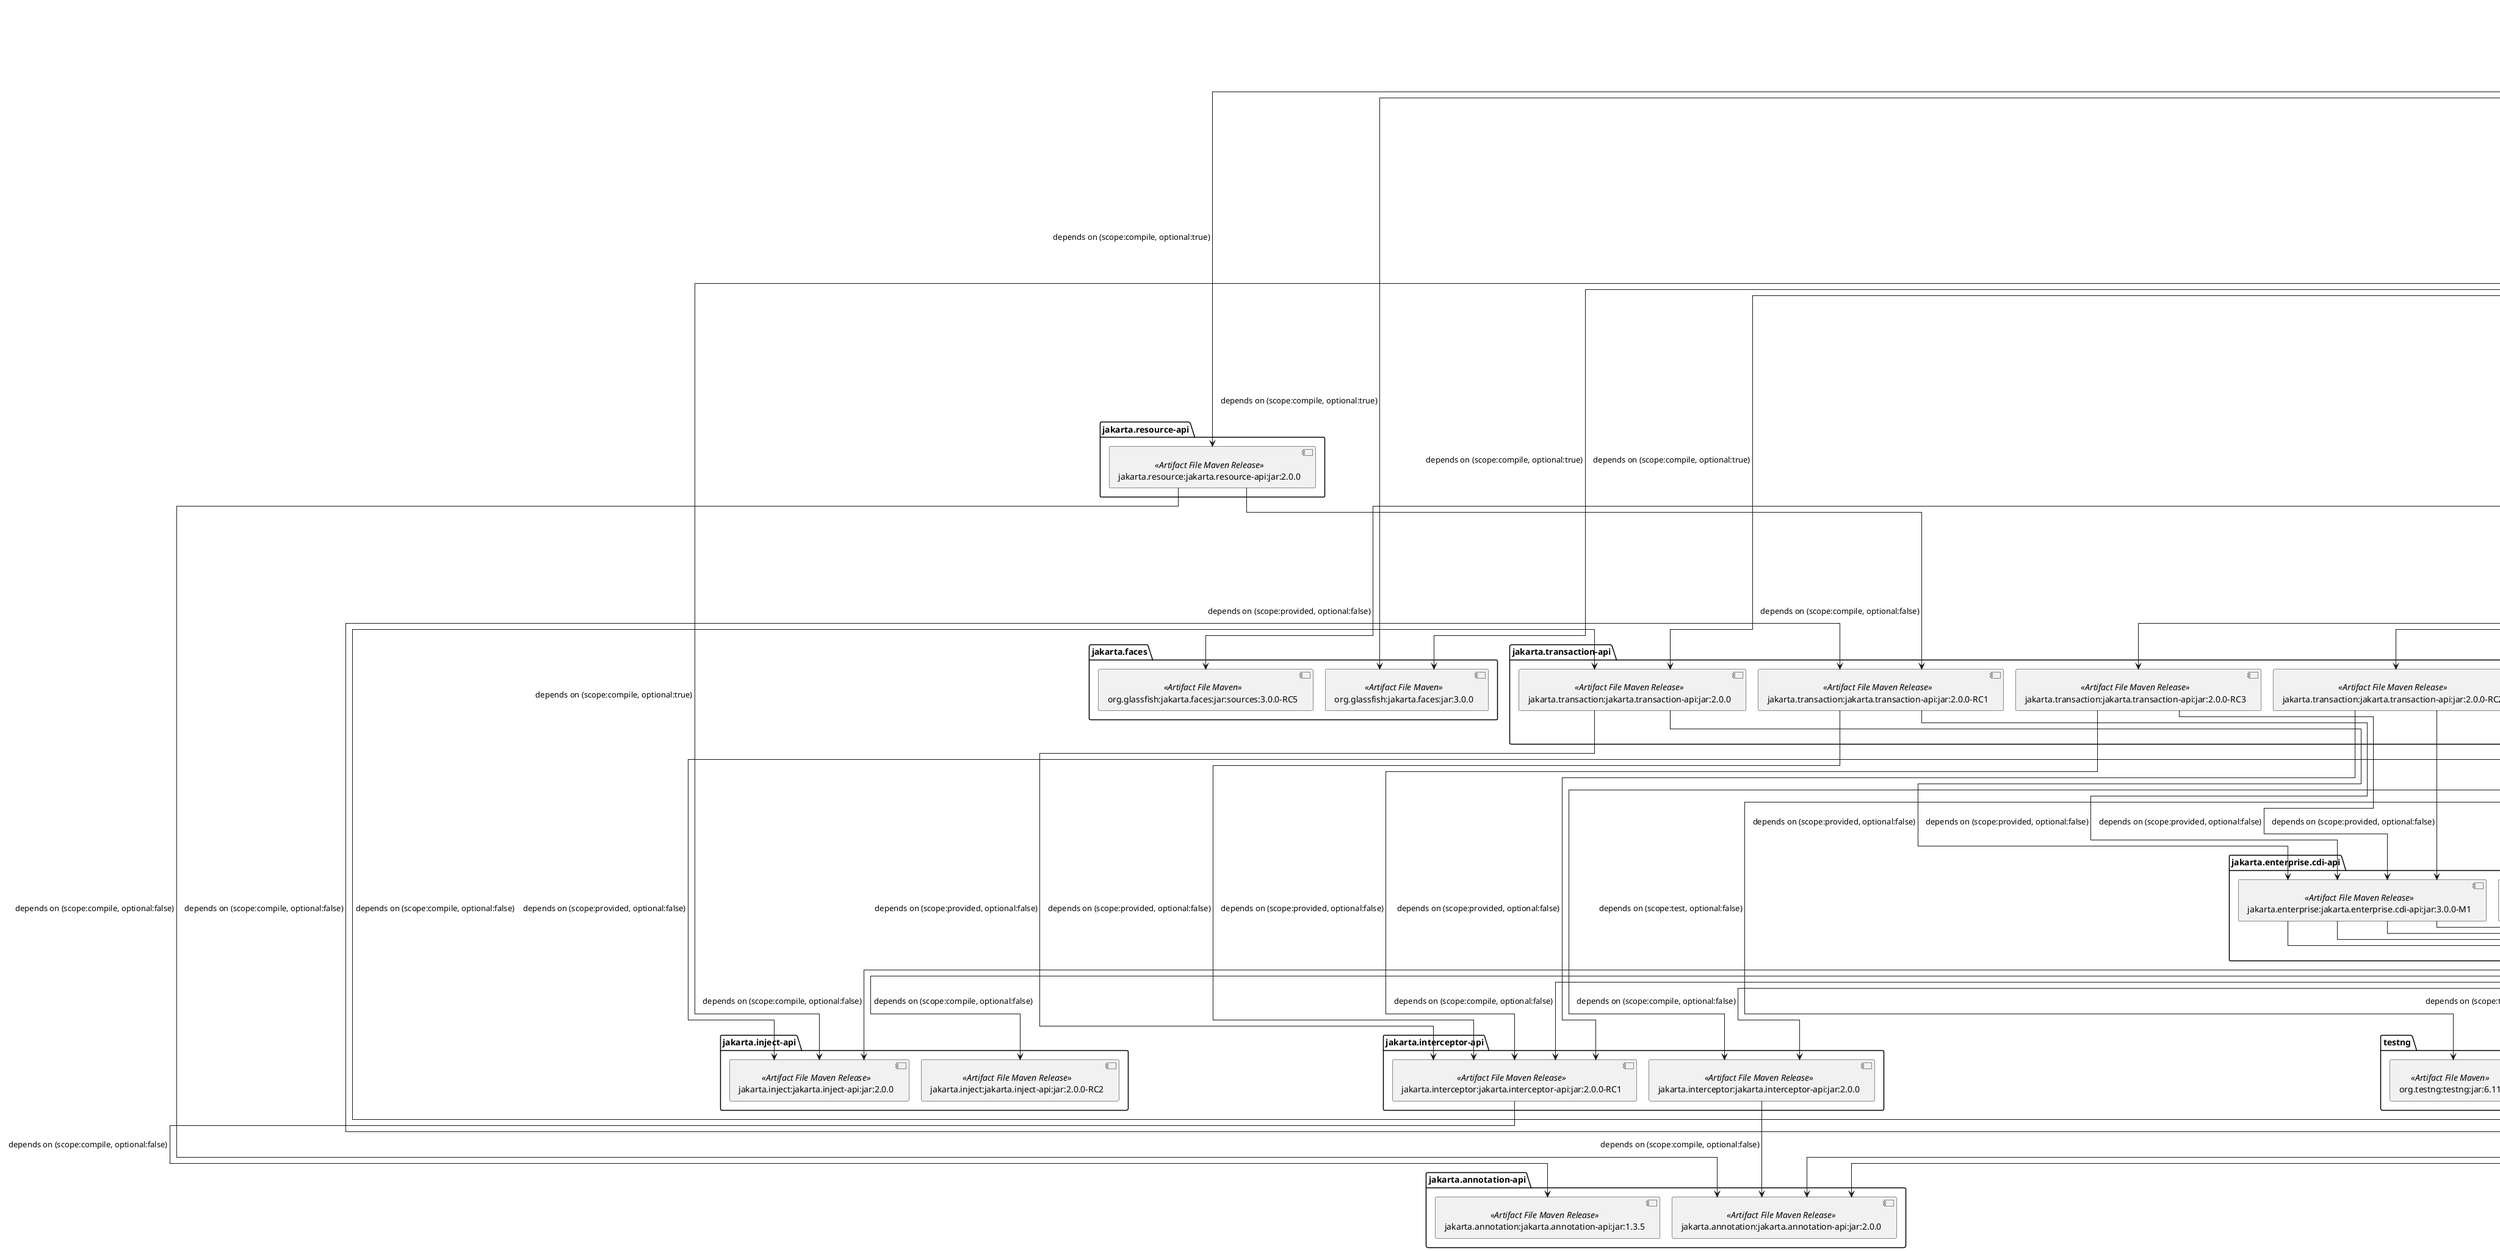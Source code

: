 @startuml
skinparam componentStyle uml2
!pragma layout elk
  folder "jakarta.jakartaee-api" {
      [jakarta.platform:jakarta.jakartaee-api:jar:9.1.0] <<Artifact File Maven Platform Release>> as n256812
  }
  folder "jakarta.mail-api" {
      [jakarta.mail:jakarta.mail-api:jar:2.0.1] <<Artifact File Maven Release>> as n187795
  }
  folder "jakarta.activation" {
      [com.sun.activation:jakarta.activation:jar:2.0.1] <<Artifact File Maven>> as n187827
  }
  folder "jakarta.activation-api" {
      [jakarta.activation:jakarta.activation-api:jar:2.0.1] <<Artifact File Maven Release>> as n188165
  }
  folder "jakarta.jakartaee-web-api" {
      [jakarta.platform:jakarta.jakartaee-web-api:jar:9.1.0] <<Artifact File Maven Release>> as n255965
  }
  folder "jakarta.faces-api" {
      [jakarta.faces:jakarta.faces-api:jar:3.0.0] <<Artifact File Maven Release>> as n76827
  }
  folder "jakarta.json-api" {
      [jakarta.json:jakarta.json-api:jar:2.0.0] <<Artifact File Maven Release>> as n76828
  }
  folder "jakarta.faces" {
      [org.glassfish:jakarta.faces:jar:sources:3.0.0-RC5] <<Artifact File Maven>> as n235143
  }
  folder "jakarta.websocket-api" {
      [jakarta.websocket:jakarta.websocket-api:jar:2.0.0] <<Artifact File Maven>> as n88168
  }
  folder "jakarta.servlet.jsp.jstl-api" {
      [jakarta.servlet.jsp.jstl:jakarta.servlet.jsp.jstl-api:jar:2.0.0] <<Artifact File Maven Release>> as n86756
  }
  folder "jakarta.servlet-api" {
      [jakarta.servlet:jakarta.servlet-api:jar:5.0.0] <<Artifact File Maven Release>> as n7609
  }
  folder "jakarta.servlet.jsp-api" {
      [jakarta.servlet.jsp:jakarta.servlet.jsp-api:jar:3.0.0] <<Artifact File Maven Release>> as n16689
  }
  folder "jakarta.el-api" {
      [jakarta.el:jakarta.el-api:jar:4.0.0] <<Artifact File Maven Release>> as n7611
  }
  folder "jakarta.servlet-api" {
      [jakarta.servlet:jakarta.servlet-api:jar:5.0.0] <<Artifact File Maven Release>> as n7609
  }
  folder "jakarta.el-api" {
      [jakarta.el:jakarta.el-api:jar:4.0.0] <<Artifact File Maven Release>> as n7611
  }
  folder "jakarta.xml.bind-api" {
      [jakarta.xml.bind:jakarta.xml.bind-api:jar:3.0.0] <<Artifact File Maven Release>> as n77295
  }
  folder "jakarta.activation" {
      [com.sun.activation:jakarta.activation:jar:2.0.0] <<Artifact File Maven>> as n78698
  }
  folder "jakarta.annotation-api" {
      [jakarta.annotation:jakarta.annotation-api:jar:2.0.0] <<Artifact File Maven Release>> as n7608
  }
  folder "jakarta.persistence-api" {
      [jakarta.persistence:jakarta.persistence-api:jar:3.0.0] <<Artifact File Maven Release>> as n16690
  }
  folder "jakarta.xml.ws-api" {
      [jakarta.xml.ws:jakarta.xml.ws-api:jar:3.0.0] <<Artifact File Maven Release>> as n77296
  }
  folder "jakarta.xml.soap-api" {
      [jakarta.xml.soap:jakarta.xml.soap-api:jar:2.0.0] <<Artifact File Maven Release>> as n77297
  }
  folder "jakarta.activation" {
      [com.sun.activation:jakarta.activation:jar:2.0.0] <<Artifact File Maven>> as n78698
  }
  folder "junit" {
      [junit:junit:jar:4.12] <<Artifact File Maven>> as n4209
  }
  folder "jakarta.xml.bind-api" {
      [jakarta.xml.bind:jakarta.xml.bind-api:jar:3.0.0] <<Artifact File Maven Release>> as n77295
  }
  folder "jakarta.activation" {
      [com.sun.activation:jakarta.activation:jar:2.0.0] <<Artifact File Maven>> as n78698
  }
  folder "jakarta.jws-api" {
      [jakarta.jws:jakarta.jws-api:jar:3.0.0] <<Artifact File Maven Release>> as n16692
  }
  folder "jakarta.enterprise.cdi-api" {
      [jakarta.enterprise:jakarta.enterprise.cdi-api:jar:3.0.0] <<Artifact File Maven Release>> as n7606
  }
  folder "jakarta.ejb-api" {
      [jakarta.ejb:jakarta.ejb-api:jar:4.0.0-RC2] <<Artifact File Maven Release>> as n5797
  }
  folder "jakarta.transaction-api" {
      [jakarta.transaction:jakarta.transaction-api:jar:2.0.0-RC1] <<Artifact File Maven Release>> as n4843
  }
  folder "jakarta.interceptor-api" {
      [jakarta.interceptor:jakarta.interceptor-api:jar:2.0.0-RC1] <<Artifact File Maven Release>> as n51935
  }
  folder "jakarta.annotation-api" {
      [jakarta.annotation:jakarta.annotation-api:jar:1.3.5] <<Artifact File Maven Release>> as n40422
  }
  folder "jakarta.enterprise.cdi-api" {
      [jakarta.enterprise:jakarta.enterprise.cdi-api:jar:3.0.0-M1] <<Artifact File Maven Release>> as n27697
  }
  folder "testng" {
      [org.testng:testng:jar:6.8.8] <<Artifact File Maven>> as n16336
  }
  folder "jakarta.interceptor-api" {
      [jakarta.interceptor:jakarta.interceptor-api:jar:2.0.0-RC1] <<Artifact File Maven Release>> as n51935
  }
  folder "jakarta.annotation-api" {
      [jakarta.annotation:jakarta.annotation-api:jar:1.3.5] <<Artifact File Maven Release>> as n40422
  }
  folder "jakarta.inject-api" {
      [jakarta.inject:jakarta.inject-api:jar:2.0.0-RC2] <<Artifact File Maven Release>> as n71724
  }
  folder "jakarta.el-api" {
      [jakarta.el:jakarta.el-api:jar:4.0.0-RC1] <<Artifact File Maven Release>> as n553
  }
  folder "jakarta.transaction-api" {
      [jakarta.transaction:jakarta.transaction-api:jar:2.0.0-RC2] <<Artifact File Maven Release>> as n5798
  }
  folder "jakarta.interceptor-api" {
      [jakarta.interceptor:jakarta.interceptor-api:jar:2.0.0-RC1] <<Artifact File Maven Release>> as n51935
  }
  folder "jakarta.annotation-api" {
      [jakarta.annotation:jakarta.annotation-api:jar:1.3.5] <<Artifact File Maven Release>> as n40422
  }
  folder "jakarta.enterprise.cdi-api" {
      [jakarta.enterprise:jakarta.enterprise.cdi-api:jar:3.0.0-M1] <<Artifact File Maven Release>> as n27697
  }
  folder "testng" {
      [org.testng:testng:jar:6.8.8] <<Artifact File Maven>> as n16336
  }
  folder "jakarta.interceptor-api" {
      [jakarta.interceptor:jakarta.interceptor-api:jar:2.0.0-RC1] <<Artifact File Maven Release>> as n51935
  }
  folder "jakarta.annotation-api" {
      [jakarta.annotation:jakarta.annotation-api:jar:1.3.5] <<Artifact File Maven Release>> as n40422
  }
  folder "jakarta.inject-api" {
      [jakarta.inject:jakarta.inject-api:jar:2.0.0-RC2] <<Artifact File Maven Release>> as n71724
  }
  folder "jakarta.el-api" {
      [jakarta.el:jakarta.el-api:jar:4.0.0-RC1] <<Artifact File Maven Release>> as n553
  }
  folder "jakarta.interceptor-api" {
      [jakarta.interceptor:jakarta.interceptor-api:jar:2.0.0] <<Artifact File Maven Release>> as n7607
  }
  folder "jakarta.annotation-api" {
      [jakarta.annotation:jakarta.annotation-api:jar:2.0.0] <<Artifact File Maven Release>> as n7608
  }
  folder "testng" {
      [org.testng:testng:jar:6.8.8] <<Artifact File Maven>> as n16336
  }
  folder "jakarta.el-api" {
      [jakarta.el:jakarta.el-api:jar:4.0.0] <<Artifact File Maven Release>> as n7611
  }
  folder "jakarta.inject-api" {
      [jakarta.inject:jakarta.inject-api:jar:2.0.0] <<Artifact File Maven Release>> as n7610
  }
  folder "jakarta.validation-api" {
      [jakarta.validation:jakarta.validation-api:jar:3.0.0] <<Artifact File Maven Release>> as n76830
  }
  folder "testng" {
      [org.testng:testng:jar:6.11] <<Artifact File Maven>> as n100954
  }
  folder "jakarta.el-api" {
      [jakarta.el:jakarta.el-api:jar:4.0.0] <<Artifact File Maven Release>> as n7611
  }
  folder "jakarta.xml.bind-api" {
      [jakarta.xml.bind:jakarta.xml.bind-api:jar:3.0.0] <<Artifact File Maven Release>> as n77295
  }
  folder "jakarta.activation" {
      [com.sun.activation:jakarta.activation:jar:2.0.0] <<Artifact File Maven>> as n78698
  }
  folder "jakarta.servlet-api" {
      [jakarta.servlet:jakarta.servlet-api:jar:5.0.0] <<Artifact File Maven Release>> as n7609
  }
  folder "jakarta.servlet.jsp-api" {
      [jakarta.servlet.jsp:jakarta.servlet.jsp-api:jar:3.0.0] <<Artifact File Maven Release>> as n16689
  }
  folder "jakarta.el-api" {
      [jakarta.el:jakarta.el-api:jar:4.0.0] <<Artifact File Maven Release>> as n7611
  }
  folder "jakarta.servlet-api" {
      [jakarta.servlet:jakarta.servlet-api:jar:5.0.0] <<Artifact File Maven Release>> as n7609
  }
  folder "jakarta.ejb-api" {
      [jakarta.ejb:jakarta.ejb-api:jar:4.0.0-RC2] <<Artifact File Maven Release>> as n5797
  }
  folder "jakarta.transaction-api" {
      [jakarta.transaction:jakarta.transaction-api:jar:2.0.0-RC1] <<Artifact File Maven Release>> as n4843
  }
  folder "jakarta.interceptor-api" {
      [jakarta.interceptor:jakarta.interceptor-api:jar:2.0.0-RC1] <<Artifact File Maven Release>> as n51935
  }
  folder "jakarta.annotation-api" {
      [jakarta.annotation:jakarta.annotation-api:jar:1.3.5] <<Artifact File Maven Release>> as n40422
  }
  folder "jakarta.enterprise.cdi-api" {
      [jakarta.enterprise:jakarta.enterprise.cdi-api:jar:3.0.0-M1] <<Artifact File Maven Release>> as n27697
  }
  folder "testng" {
      [org.testng:testng:jar:6.8.8] <<Artifact File Maven>> as n16336
  }
  folder "jakarta.interceptor-api" {
      [jakarta.interceptor:jakarta.interceptor-api:jar:2.0.0-RC1] <<Artifact File Maven Release>> as n51935
  }
  folder "jakarta.annotation-api" {
      [jakarta.annotation:jakarta.annotation-api:jar:1.3.5] <<Artifact File Maven Release>> as n40422
  }
  folder "jakarta.inject-api" {
      [jakarta.inject:jakarta.inject-api:jar:2.0.0-RC2] <<Artifact File Maven Release>> as n71724
  }
  folder "jakarta.el-api" {
      [jakarta.el:jakarta.el-api:jar:4.0.0-RC1] <<Artifact File Maven Release>> as n553
  }
  folder "jakarta.transaction-api" {
      [jakarta.transaction:jakarta.transaction-api:jar:2.0.0-RC3] <<Artifact File Maven Release>> as n176474
  }
  folder "jakarta.interceptor-api" {
      [jakarta.interceptor:jakarta.interceptor-api:jar:2.0.0-RC1] <<Artifact File Maven Release>> as n51935
  }
  folder "jakarta.annotation-api" {
      [jakarta.annotation:jakarta.annotation-api:jar:1.3.5] <<Artifact File Maven Release>> as n40422
  }
  folder "jakarta.enterprise.cdi-api" {
      [jakarta.enterprise:jakarta.enterprise.cdi-api:jar:3.0.0-M1] <<Artifact File Maven Release>> as n27697
  }
  folder "testng" {
      [org.testng:testng:jar:6.8.8] <<Artifact File Maven>> as n16336
  }
  folder "jakarta.interceptor-api" {
      [jakarta.interceptor:jakarta.interceptor-api:jar:2.0.0-RC1] <<Artifact File Maven Release>> as n51935
  }
  folder "jakarta.annotation-api" {
      [jakarta.annotation:jakarta.annotation-api:jar:1.3.5] <<Artifact File Maven Release>> as n40422
  }
  folder "jakarta.inject-api" {
      [jakarta.inject:jakarta.inject-api:jar:2.0.0-RC2] <<Artifact File Maven Release>> as n71724
  }
  folder "jakarta.el-api" {
      [jakarta.el:jakarta.el-api:jar:4.0.0-RC1] <<Artifact File Maven Release>> as n553
  }
  folder "jakarta.inject-api" {
      [jakarta.inject:jakarta.inject-api:jar:2.0.0] <<Artifact File Maven Release>> as n7610
  }
  folder "jakarta.security.enterprise-api" {
      [jakarta.security.enterprise:jakarta.security.enterprise-api:jar:2.0.0] <<Artifact File Maven>> as n88170
  }
  folder "jakarta.websocket-api" {
      [jakarta.websocket:jakarta.websocket-api:jar:2.0.0] <<Artifact File Maven>> as n88168
  }
  folder "jakarta.faces" {
      [org.glassfish:jakarta.faces:jar:3.0.0] <<Artifact File Maven>> as n88171
  }
  folder "jakarta.transaction-api" {
      [jakarta.transaction:jakarta.transaction-api:jar:2.0.0] <<Artifact File Maven Release>> as n83560
  }
  folder "jakarta.interceptor-api" {
      [jakarta.interceptor:jakarta.interceptor-api:jar:2.0.0-RC1] <<Artifact File Maven Release>> as n51935
  }
  folder "jakarta.annotation-api" {
      [jakarta.annotation:jakarta.annotation-api:jar:1.3.5] <<Artifact File Maven Release>> as n40422
  }
  folder "jakarta.enterprise.cdi-api" {
      [jakarta.enterprise:jakarta.enterprise.cdi-api:jar:3.0.0-M1] <<Artifact File Maven Release>> as n27697
  }
  folder "testng" {
      [org.testng:testng:jar:6.8.8] <<Artifact File Maven>> as n16336
  }
  folder "jakarta.interceptor-api" {
      [jakarta.interceptor:jakarta.interceptor-api:jar:2.0.0-RC1] <<Artifact File Maven Release>> as n51935
  }
  folder "jakarta.annotation-api" {
      [jakarta.annotation:jakarta.annotation-api:jar:1.3.5] <<Artifact File Maven Release>> as n40422
  }
  folder "jakarta.inject-api" {
      [jakarta.inject:jakarta.inject-api:jar:2.0.0-RC2] <<Artifact File Maven Release>> as n71724
  }
  folder "jakarta.el-api" {
      [jakarta.el:jakarta.el-api:jar:4.0.0-RC1] <<Artifact File Maven Release>> as n553
  }
  folder "jakarta.servlet.jsp.jstl-api" {
      [jakarta.servlet.jsp.jstl:jakarta.servlet.jsp.jstl-api:jar:2.0.0] <<Artifact File Maven Release>> as n86756
  }
  folder "jakarta.servlet-api" {
      [jakarta.servlet:jakarta.servlet-api:jar:5.0.0] <<Artifact File Maven Release>> as n7609
  }
  folder "jakarta.servlet.jsp-api" {
      [jakarta.servlet.jsp:jakarta.servlet.jsp-api:jar:3.0.0] <<Artifact File Maven Release>> as n16689
  }
  folder "jakarta.el-api" {
      [jakarta.el:jakarta.el-api:jar:4.0.0] <<Artifact File Maven Release>> as n7611
  }
  folder "jakarta.servlet-api" {
      [jakarta.servlet:jakarta.servlet-api:jar:5.0.0] <<Artifact File Maven Release>> as n7609
  }
  folder "jakarta.el-api" {
      [jakarta.el:jakarta.el-api:jar:4.0.0] <<Artifact File Maven Release>> as n7611
  }
  folder "jakarta.xml.bind-api" {
      [jakarta.xml.bind:jakarta.xml.bind-api:jar:3.0.0] <<Artifact File Maven Release>> as n77295
  }
  folder "jakarta.activation" {
      [com.sun.activation:jakarta.activation:jar:2.0.0] <<Artifact File Maven>> as n78698
  }
  folder "jakarta.persistence-api" {
      [jakarta.persistence:jakarta.persistence-api:jar:3.0.0] <<Artifact File Maven Release>> as n16690
  }
  folder "jakarta.interceptor-api" {
      [jakarta.interceptor:jakarta.interceptor-api:jar:2.0.0] <<Artifact File Maven Release>> as n7607
  }
  folder "jakarta.annotation-api" {
      [jakarta.annotation:jakarta.annotation-api:jar:2.0.0] <<Artifact File Maven Release>> as n7608
  }
  folder "jakarta.enterprise.cdi-api" {
      [jakarta.enterprise:jakarta.enterprise.cdi-api:jar:3.0.0] <<Artifact File Maven Release>> as n7606
  }
  folder "jakarta.ejb-api" {
      [jakarta.ejb:jakarta.ejb-api:jar:4.0.0-RC2] <<Artifact File Maven Release>> as n5797
  }
  folder "jakarta.transaction-api" {
      [jakarta.transaction:jakarta.transaction-api:jar:2.0.0-RC1] <<Artifact File Maven Release>> as n4843
  }
  folder "jakarta.interceptor-api" {
      [jakarta.interceptor:jakarta.interceptor-api:jar:2.0.0-RC1] <<Artifact File Maven Release>> as n51935
  }
  folder "jakarta.annotation-api" {
      [jakarta.annotation:jakarta.annotation-api:jar:1.3.5] <<Artifact File Maven Release>> as n40422
  }
  folder "jakarta.enterprise.cdi-api" {
      [jakarta.enterprise:jakarta.enterprise.cdi-api:jar:3.0.0-M1] <<Artifact File Maven Release>> as n27697
  }
  folder "testng" {
      [org.testng:testng:jar:6.8.8] <<Artifact File Maven>> as n16336
  }
  folder "jakarta.interceptor-api" {
      [jakarta.interceptor:jakarta.interceptor-api:jar:2.0.0-RC1] <<Artifact File Maven Release>> as n51935
  }
  folder "jakarta.annotation-api" {
      [jakarta.annotation:jakarta.annotation-api:jar:1.3.5] <<Artifact File Maven Release>> as n40422
  }
  folder "jakarta.inject-api" {
      [jakarta.inject:jakarta.inject-api:jar:2.0.0-RC2] <<Artifact File Maven Release>> as n71724
  }
  folder "jakarta.el-api" {
      [jakarta.el:jakarta.el-api:jar:4.0.0-RC1] <<Artifact File Maven Release>> as n553
  }
  folder "jakarta.transaction-api" {
      [jakarta.transaction:jakarta.transaction-api:jar:2.0.0-RC2] <<Artifact File Maven Release>> as n5798
  }
  folder "jakarta.interceptor-api" {
      [jakarta.interceptor:jakarta.interceptor-api:jar:2.0.0-RC1] <<Artifact File Maven Release>> as n51935
  }
  folder "jakarta.annotation-api" {
      [jakarta.annotation:jakarta.annotation-api:jar:1.3.5] <<Artifact File Maven Release>> as n40422
  }
  folder "jakarta.enterprise.cdi-api" {
      [jakarta.enterprise:jakarta.enterprise.cdi-api:jar:3.0.0-M1] <<Artifact File Maven Release>> as n27697
  }
  folder "testng" {
      [org.testng:testng:jar:6.8.8] <<Artifact File Maven>> as n16336
  }
  folder "jakarta.interceptor-api" {
      [jakarta.interceptor:jakarta.interceptor-api:jar:2.0.0-RC1] <<Artifact File Maven Release>> as n51935
  }
  folder "jakarta.annotation-api" {
      [jakarta.annotation:jakarta.annotation-api:jar:1.3.5] <<Artifact File Maven Release>> as n40422
  }
  folder "jakarta.inject-api" {
      [jakarta.inject:jakarta.inject-api:jar:2.0.0-RC2] <<Artifact File Maven Release>> as n71724
  }
  folder "jakarta.el-api" {
      [jakarta.el:jakarta.el-api:jar:4.0.0-RC1] <<Artifact File Maven Release>> as n553
  }
  folder "jakarta.interceptor-api" {
      [jakarta.interceptor:jakarta.interceptor-api:jar:2.0.0] <<Artifact File Maven Release>> as n7607
  }
  folder "jakarta.annotation-api" {
      [jakarta.annotation:jakarta.annotation-api:jar:2.0.0] <<Artifact File Maven Release>> as n7608
  }
  folder "testng" {
      [org.testng:testng:jar:6.8.8] <<Artifact File Maven>> as n16336
  }
  folder "jakarta.el-api" {
      [jakarta.el:jakarta.el-api:jar:4.0.0] <<Artifact File Maven Release>> as n7611
  }
  folder "jakarta.inject-api" {
      [jakarta.inject:jakarta.inject-api:jar:2.0.0] <<Artifact File Maven Release>> as n7610
  }
  folder "jakarta.servlet-api" {
      [jakarta.servlet:jakarta.servlet-api:jar:5.0.0] <<Artifact File Maven Release>> as n7609
  }
  folder "jakarta.json-api" {
      [jakarta.json:jakarta.json-api:jar:2.0.1] <<Artifact File Maven Release>> as n256006
  }
  folder "jakarta.servlet.jsp-api" {
      [jakarta.servlet.jsp:jakarta.servlet.jsp-api:jar:3.0.0] <<Artifact File Maven Release>> as n16689
  }
  folder "jakarta.el-api" {
      [jakarta.el:jakarta.el-api:jar:4.0.0] <<Artifact File Maven Release>> as n7611
  }
  folder "jakarta.servlet-api" {
      [jakarta.servlet:jakarta.servlet-api:jar:5.0.0] <<Artifact File Maven Release>> as n7609
  }
  folder "jakarta.el-api" {
      [jakarta.el:jakarta.el-api:jar:4.0.0] <<Artifact File Maven Release>> as n7611
  }
  folder "jakarta.json.bind-api" {
      [jakarta.json.bind:jakarta.json.bind-api:jar:2.0.0] <<Artifact File Maven Release>> as n76829
  }
  folder "junit" {
      [junit:junit:jar:4.12] <<Artifact File Maven>> as n4209
  }
  folder "jakarta.json-api" {
      [jakarta.json:jakarta.json-api:jar:2.0.0] <<Artifact File Maven Release>> as n76828
  }
  folder "jakarta.validation-api" {
      [jakarta.validation:jakarta.validation-api:jar:3.0.0] <<Artifact File Maven Release>> as n76830
  }
  folder "testng" {
      [org.testng:testng:jar:6.11] <<Artifact File Maven>> as n100954
  }
  folder "jakarta.ws.rs-api" {
      [jakarta.ws.rs:jakarta.ws.rs-api:jar:3.0.0] <<Artifact File Maven>> as n16691
  }
  folder "jakarta.ejb-api" {
      [jakarta.ejb:jakarta.ejb-api:jar:4.0.0] <<Artifact File Maven Release>> as n88169
  }
  folder "jakarta.transaction-api" {
      [jakarta.transaction:jakarta.transaction-api:jar:2.0.0] <<Artifact File Maven Release>> as n83560
  }
  folder "jakarta.interceptor-api" {
      [jakarta.interceptor:jakarta.interceptor-api:jar:2.0.0-RC1] <<Artifact File Maven Release>> as n51935
  }
  folder "jakarta.annotation-api" {
      [jakarta.annotation:jakarta.annotation-api:jar:1.3.5] <<Artifact File Maven Release>> as n40422
  }
  folder "jakarta.enterprise.cdi-api" {
      [jakarta.enterprise:jakarta.enterprise.cdi-api:jar:3.0.0-M1] <<Artifact File Maven Release>> as n27697
  }
  folder "testng" {
      [org.testng:testng:jar:6.8.8] <<Artifact File Maven>> as n16336
  }
  folder "jakarta.interceptor-api" {
      [jakarta.interceptor:jakarta.interceptor-api:jar:2.0.0-RC1] <<Artifact File Maven Release>> as n51935
  }
  folder "jakarta.annotation-api" {
      [jakarta.annotation:jakarta.annotation-api:jar:1.3.5] <<Artifact File Maven Release>> as n40422
  }
  folder "jakarta.inject-api" {
      [jakarta.inject:jakarta.inject-api:jar:2.0.0-RC2] <<Artifact File Maven Release>> as n71724
  }
  folder "jakarta.el-api" {
      [jakarta.el:jakarta.el-api:jar:4.0.0-RC1] <<Artifact File Maven Release>> as n553
  }
  folder "jakarta.annotation-api" {
      [jakarta.annotation:jakarta.annotation-api:jar:2.0.0] <<Artifact File Maven Release>> as n7608
  }
  folder "jakarta.authentication-api" {
      [jakarta.authentication:jakarta.authentication-api:jar:2.0.0] <<Artifact File Maven Release>> as n79628
  }
  folder "jakarta.jws-api" {
      [jakarta.jws:jakarta.jws-api:jar:3.0.0] <<Artifact File Maven Release>> as n16692
  }
  folder "jakarta.enterprise.concurrent-api" {
      [jakarta.enterprise.concurrent:jakarta.enterprise.concurrent-api:jar:2.0.0] <<Artifact File Maven Release>> as n77293
  }
  folder "junit" {
      [junit:junit:jar:4.13] <<Artifact File Maven>> as n79629
  }
  folder "jakarta.authorization-api" {
      [jakarta.authorization:jakarta.authorization-api:jar:2.0.0] <<Artifact File Maven Release>> as n20657
  }
  folder "jakarta.servlet-api" {
      [jakarta.servlet:jakarta.servlet-api:jar:5.0.0] <<Artifact File Maven Release>> as n7609
  }
  folder "jakarta.jms-api" {
      [jakarta.jms:jakarta.jms-api:jar:3.0.0] <<Artifact File Maven Release>> as n84426
  }
  folder "jakarta.resource-api" {
      [jakarta.resource:jakarta.resource-api:jar:2.0.0] <<Artifact File Maven Release>> as n87202
  }
  folder "jakarta.annotation-api" {
      [jakarta.annotation:jakarta.annotation-api:jar:2.0.0] <<Artifact File Maven Release>> as n7608
  }
  folder "jakarta.transaction-api" {
      [jakarta.transaction:jakarta.transaction-api:jar:2.0.0-RC1] <<Artifact File Maven Release>> as n4843
  }
  folder "jakarta.interceptor-api" {
      [jakarta.interceptor:jakarta.interceptor-api:jar:2.0.0-RC1] <<Artifact File Maven Release>> as n51935
  }
  folder "jakarta.annotation-api" {
      [jakarta.annotation:jakarta.annotation-api:jar:1.3.5] <<Artifact File Maven Release>> as n40422
  }
  folder "jakarta.enterprise.cdi-api" {
      [jakarta.enterprise:jakarta.enterprise.cdi-api:jar:3.0.0-M1] <<Artifact File Maven Release>> as n27697
  }
  folder "testng" {
      [org.testng:testng:jar:6.8.8] <<Artifact File Maven>> as n16336
  }
  folder "jakarta.interceptor-api" {
      [jakarta.interceptor:jakarta.interceptor-api:jar:2.0.0-RC1] <<Artifact File Maven Release>> as n51935
  }
  folder "jakarta.annotation-api" {
      [jakarta.annotation:jakarta.annotation-api:jar:1.3.5] <<Artifact File Maven Release>> as n40422
  }
  folder "jakarta.inject-api" {
      [jakarta.inject:jakarta.inject-api:jar:2.0.0-RC2] <<Artifact File Maven Release>> as n71724
  }
  folder "jakarta.el-api" {
      [jakarta.el:jakarta.el-api:jar:4.0.0-RC1] <<Artifact File Maven Release>> as n553
  }
  folder "jakarta.xml.bind-api" {
      [jakarta.xml.bind:jakarta.xml.bind-api:jar:3.0.1] <<Artifact File Maven Release>> as n206264
  }
  folder "jakarta.activation" {
      [com.sun.activation:jakarta.activation:jar:2.0.1] <<Artifact File Maven>> as n187827
  }
  folder "jakarta.mail" {
      [com.sun.mail:jakarta.mail:jar:2.0.1] <<Artifact File Maven>> as n187829
  }
  folder "jakarta.batch-api" {
      [jakarta.batch:jakarta.batch-api:jar:2.0.0] <<Artifact File Maven Release>> as n77294
  }
  folder "jakarta.enterprise.cdi-api" {
      [jakarta.enterprise:jakarta.enterprise.cdi-api:jar:3.0.0] <<Artifact File Maven Release>> as n7606
  }
  folder "jakarta.ejb-api" {
      [jakarta.ejb:jakarta.ejb-api:jar:4.0.0-RC2] <<Artifact File Maven Release>> as n5797
  }
  folder "jakarta.transaction-api" {
      [jakarta.transaction:jakarta.transaction-api:jar:2.0.0-RC1] <<Artifact File Maven Release>> as n4843
  }
  folder "jakarta.interceptor-api" {
      [jakarta.interceptor:jakarta.interceptor-api:jar:2.0.0-RC1] <<Artifact File Maven Release>> as n51935
  }
  folder "jakarta.annotation-api" {
      [jakarta.annotation:jakarta.annotation-api:jar:1.3.5] <<Artifact File Maven Release>> as n40422
  }
  folder "jakarta.enterprise.cdi-api" {
      [jakarta.enterprise:jakarta.enterprise.cdi-api:jar:3.0.0-M1] <<Artifact File Maven Release>> as n27697
  }
  folder "testng" {
      [org.testng:testng:jar:6.8.8] <<Artifact File Maven>> as n16336
  }
  folder "jakarta.interceptor-api" {
      [jakarta.interceptor:jakarta.interceptor-api:jar:2.0.0-RC1] <<Artifact File Maven Release>> as n51935
  }
  folder "jakarta.annotation-api" {
      [jakarta.annotation:jakarta.annotation-api:jar:1.3.5] <<Artifact File Maven Release>> as n40422
  }
  folder "jakarta.inject-api" {
      [jakarta.inject:jakarta.inject-api:jar:2.0.0-RC2] <<Artifact File Maven Release>> as n71724
  }
  folder "jakarta.el-api" {
      [jakarta.el:jakarta.el-api:jar:4.0.0-RC1] <<Artifact File Maven Release>> as n553
  }
  folder "jakarta.transaction-api" {
      [jakarta.transaction:jakarta.transaction-api:jar:2.0.0-RC2] <<Artifact File Maven Release>> as n5798
  }
  folder "jakarta.interceptor-api" {
      [jakarta.interceptor:jakarta.interceptor-api:jar:2.0.0-RC1] <<Artifact File Maven Release>> as n51935
  }
  folder "jakarta.annotation-api" {
      [jakarta.annotation:jakarta.annotation-api:jar:1.3.5] <<Artifact File Maven Release>> as n40422
  }
  folder "jakarta.enterprise.cdi-api" {
      [jakarta.enterprise:jakarta.enterprise.cdi-api:jar:3.0.0-M1] <<Artifact File Maven Release>> as n27697
  }
  folder "testng" {
      [org.testng:testng:jar:6.8.8] <<Artifact File Maven>> as n16336
  }
  folder "jakarta.interceptor-api" {
      [jakarta.interceptor:jakarta.interceptor-api:jar:2.0.0-RC1] <<Artifact File Maven Release>> as n51935
  }
  folder "jakarta.annotation-api" {
      [jakarta.annotation:jakarta.annotation-api:jar:1.3.5] <<Artifact File Maven Release>> as n40422
  }
  folder "jakarta.inject-api" {
      [jakarta.inject:jakarta.inject-api:jar:2.0.0-RC2] <<Artifact File Maven Release>> as n71724
  }
  folder "jakarta.el-api" {
      [jakarta.el:jakarta.el-api:jar:4.0.0-RC1] <<Artifact File Maven Release>> as n553
  }
  folder "jakarta.interceptor-api" {
      [jakarta.interceptor:jakarta.interceptor-api:jar:2.0.0] <<Artifact File Maven Release>> as n7607
  }
  folder "jakarta.annotation-api" {
      [jakarta.annotation:jakarta.annotation-api:jar:2.0.0] <<Artifact File Maven Release>> as n7608
  }
  folder "testng" {
      [org.testng:testng:jar:6.8.8] <<Artifact File Maven>> as n16336
  }
  folder "jakarta.el-api" {
      [jakarta.el:jakarta.el-api:jar:4.0.0] <<Artifact File Maven Release>> as n7611
  }
  folder "jakarta.inject-api" {
      [jakarta.inject:jakarta.inject-api:jar:2.0.0] <<Artifact File Maven Release>> as n7610
  }
  folder "jakarta.inject-api" {
      [jakarta.inject:jakarta.inject-api:jar:2.0.0] <<Artifact File Maven Release>> as n7610
  }
  folder "jakarta.xml.ws-api" {
      [jakarta.xml.ws:jakarta.xml.ws-api:jar:3.0.1] <<Artifact File Maven Release>> as n206238
  }
  folder "jakarta.xml.soap-api" {
      [jakarta.xml.soap:jakarta.xml.soap-api:jar:2.0.1] <<Artifact File Maven Release>> as n206265
  }
  folder "jakarta.activation" {
      [com.sun.activation:jakarta.activation:jar:2.0.1] <<Artifact File Maven>> as n187827
  }
  folder "junit" {
      [junit:junit:jar:4.13.2] <<Artifact File Maven>> as n187487
  }
  folder "jakarta.jws-api" {
      [jakarta.jws:jakarta.jws-api:jar:3.0.0] <<Artifact File Maven Release>> as n16692
  }
  folder "jakarta.xml.bind-api" {
      [jakarta.xml.bind:jakarta.xml.bind-api:jar:3.0.1] <<Artifact File Maven Release>> as n206264
  }
  folder "jakarta.activation" {
      [com.sun.activation:jakarta.activation:jar:2.0.1] <<Artifact File Maven>> as n187827
  }
  folder "jakarta.faces" {
      [org.glassfish:jakarta.faces:jar:3.0.0] <<Artifact File Maven>> as n88171
  }
  folder "jakarta.xml.soap-api" {
      [jakarta.xml.soap:jakarta.xml.soap-api:jar:2.0.1] <<Artifact File Maven Release>> as n206265
  }
  folder "jakarta.activation" {
      [com.sun.activation:jakarta.activation:jar:2.0.1] <<Artifact File Maven>> as n187827
  }
  folder "junit" {
      [junit:junit:jar:4.13.2] <<Artifact File Maven>> as n187487
  }

n256812 --> n187795 : depends on (scope:compile, optional:true)
n187795 --> n187827 : depends on (scope:provided, optional:false)
n256812 --> n188165 : depends on (scope:compile, optional:true)
n256812 --> n255965 : depends on (scope:compile, optional:true)
n255965 --> n76827 : depends on (scope:compile, optional:true)
n76827 --> n76828 : depends on (scope:provided, optional:true)
n76827 --> n235143 : depends on (scope:provided, optional:false)
n76827 --> n88168 : depends on (scope:provided, optional:false)
n76827 --> n86756 : depends on (scope:provided, optional:true)
n86756 --> n7609 : depends on (scope:compile, optional:false)
n86756 --> n16689 : depends on (scope:provided, optional:false)
n16689 --> n7611 : depends on (scope:provided, optional:false)
n16689 --> n7609 : depends on (scope:provided, optional:false)
n86756 --> n7611 : depends on (scope:compile, optional:false)
n86756 --> n77295 : depends on (scope:compile, optional:false)
n77295 --> n78698 : depends on (scope:compile, optional:false)
n76827 --> n7608 : depends on (scope:provided, optional:false)
n76827 --> n16690 : depends on (scope:provided, optional:true)
n76827 --> n77296 : depends on (scope:provided, optional:true)
n77296 --> n77297 : depends on (scope:compile, optional:false)
n77297 --> n78698 : depends on (scope:compile, optional:false)
n77297 --> n4209 : depends on (scope:test, optional:false)
n77296 --> n77295 : depends on (scope:compile, optional:false)
n77296 --> n16692 : depends on (scope:compile, optional:false)
n76827 --> n7606 : depends on (scope:provided, optional:false)
n7606 --> n5797 : depends on (scope:provided, optional:false)
n5797 --> n4843 : depends on (scope:compile, optional:false)
n4843 --> n51935 : depends on (scope:provided, optional:false)
n51935 --> n40422 : depends on (scope:compile, optional:false)
n4843 --> n27697 : depends on (scope:provided, optional:false)
n27697 --> n16336 : depends on (scope:test, optional:false)
n27697 --> n51935 : depends on (scope:compile, optional:false)
n27697 --> n71724 : depends on (scope:compile, optional:false)
n27697 --> n553 : depends on (scope:compile, optional:false)
n7606 --> n5798 : depends on (scope:provided, optional:false)
n5798 --> n51935 : depends on (scope:provided, optional:false)
n5798 --> n27697 : depends on (scope:provided, optional:false)
n7606 --> n7607 : depends on (scope:compile, optional:false)
n7607 --> n7608 : depends on (scope:compile, optional:false)
n7606 --> n16336 : depends on (scope:test, optional:false)
n7606 --> n7611 : depends on (scope:compile, optional:false)
n7606 --> n7610 : depends on (scope:compile, optional:false)
n76827 --> n76830 : depends on (scope:provided, optional:false)
n76830 --> n100954 : depends on (scope:test, optional:false)
n76827 --> n7611 : depends on (scope:provided, optional:false)
n76827 --> n77295 : depends on (scope:provided, optional:true)
n76827 --> n7609 : depends on (scope:provided, optional:false)
n76827 --> n16689 : depends on (scope:provided, optional:true)
n76827 --> n5797 : depends on (scope:provided, optional:true)
n76827 --> n176474 : depends on (scope:provided, optional:true)
n176474 --> n51935 : depends on (scope:provided, optional:false)
n176474 --> n27697 : depends on (scope:provided, optional:false)
n255965 --> n7610 : depends on (scope:compile, optional:true)
n255965 --> n88170 : depends on (scope:compile, optional:true)
n255965 --> n88168 : depends on (scope:compile, optional:true)
n255965 --> n88171 : depends on (scope:compile, optional:true)
n255965 --> n83560 : depends on (scope:compile, optional:true)
n83560 --> n51935 : depends on (scope:provided, optional:false)
n83560 --> n27697 : depends on (scope:provided, optional:false)
n255965 --> n86756 : depends on (scope:compile, optional:true)
n255965 --> n16690 : depends on (scope:compile, optional:true)
n255965 --> n7607 : depends on (scope:compile, optional:true)
n255965 --> n7606 : depends on (scope:compile, optional:true)
n255965 --> n7609 : depends on (scope:compile, optional:true)
n255965 --> n256006 : depends on (scope:compile, optional:true)
n255965 --> n16689 : depends on (scope:compile, optional:true)
n255965 --> n7611 : depends on (scope:compile, optional:true)
n255965 --> n76829 : depends on (scope:compile, optional:true)
n76829 --> n4209 : depends on (scope:test, optional:false)
n76829 --> n76828 : depends on (scope:provided, optional:false)
n255965 --> n76830 : depends on (scope:compile, optional:true)
n255965 --> n16691 : depends on (scope:compile, optional:true)
n255965 --> n88169 : depends on (scope:compile, optional:true)
n88169 --> n83560 : depends on (scope:compile, optional:false)
n255965 --> n7608 : depends on (scope:compile, optional:true)
n255965 --> n79628 : depends on (scope:compile, optional:true)
n256812 --> n16692 : depends on (scope:compile, optional:true)
n256812 --> n77293 : depends on (scope:compile, optional:true)
n77293 --> n79629 : depends on (scope:test, optional:false)
n256812 --> n20657 : depends on (scope:compile, optional:true)
n20657 --> n7609 : depends on (scope:compile, optional:false)
n256812 --> n84426 : depends on (scope:compile, optional:true)
n256812 --> n87202 : depends on (scope:compile, optional:true)
n87202 --> n7608 : depends on (scope:compile, optional:false)
n87202 --> n4843 : depends on (scope:compile, optional:false)
n256812 --> n206264 : depends on (scope:compile, optional:true)
n206264 --> n187827 : depends on (scope:compile, optional:false)
n256812 --> n187829 : depends on (scope:compile, optional:true)
n256812 --> n77294 : depends on (scope:compile, optional:true)
n77294 --> n7606 : depends on (scope:provided, optional:false)
n77294 --> n7610 : depends on (scope:provided, optional:false)
n256812 --> n206238 : depends on (scope:compile, optional:true)
n206238 --> n206265 : depends on (scope:compile, optional:false)
n206265 --> n187827 : depends on (scope:compile, optional:false)
n206265 --> n187487 : depends on (scope:test, optional:false)
n206238 --> n16692 : depends on (scope:compile, optional:false)
n206238 --> n206264 : depends on (scope:compile, optional:false)
n256812 --> n88171 : depends on (scope:compile, optional:true)
n256812 --> n206265 : depends on (scope:compile, optional:true)

@enduml
